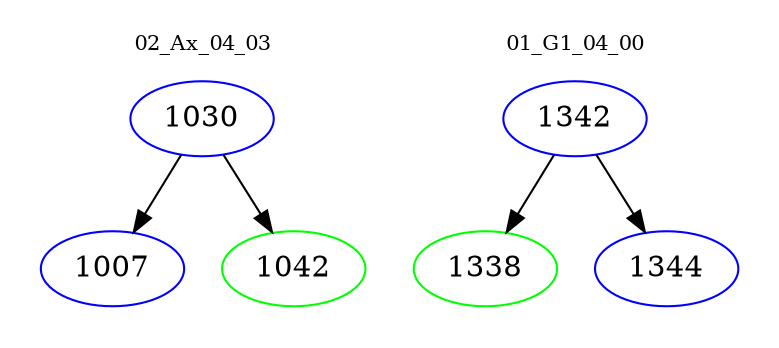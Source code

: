 digraph{
subgraph cluster_0 {
color = white
label = "02_Ax_04_03";
fontsize=10;
T0_1030 [label="1030", color="blue"]
T0_1030 -> T0_1007 [color="black"]
T0_1007 [label="1007", color="blue"]
T0_1030 -> T0_1042 [color="black"]
T0_1042 [label="1042", color="green"]
}
subgraph cluster_1 {
color = white
label = "01_G1_04_00";
fontsize=10;
T1_1342 [label="1342", color="blue"]
T1_1342 -> T1_1338 [color="black"]
T1_1338 [label="1338", color="green"]
T1_1342 -> T1_1344 [color="black"]
T1_1344 [label="1344", color="blue"]
}
}
